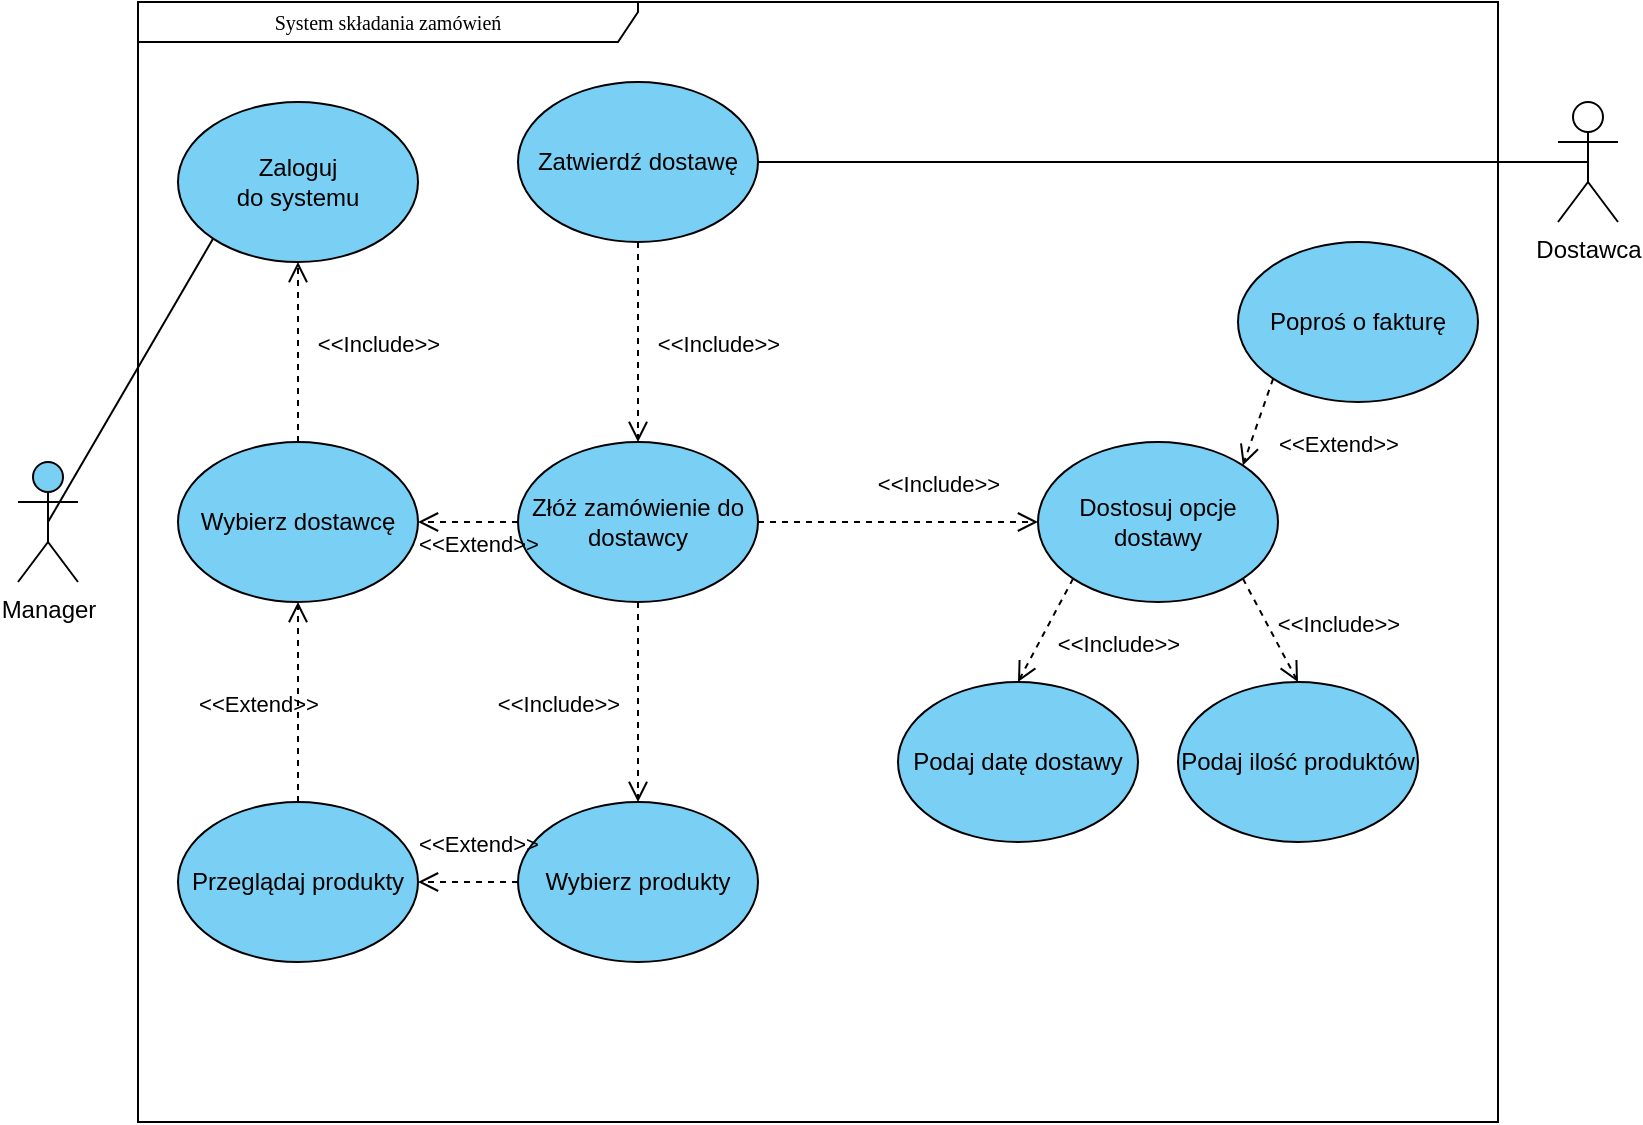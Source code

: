 <mxfile version="26.0.9">
  <diagram name="Page-1" id="c4acf3e9-155e-7222-9cf6-157b1a14988f">
    <mxGraphModel dx="1032" dy="1180" grid="1" gridSize="10" guides="1" tooltips="1" connect="1" arrows="1" fold="1" page="1" pageScale="1" pageWidth="850" pageHeight="1100" background="none" math="0" shadow="0">
      <root>
        <mxCell id="0" />
        <mxCell id="1" parent="0" />
        <mxCell id="17acba5748e5396b-1" value="System składania zamówień" style="shape=umlFrame;whiteSpace=wrap;html=1;rounded=0;shadow=0;comic=0;labelBackgroundColor=none;strokeWidth=1;fontFamily=Verdana;fontSize=10;align=center;width=250;height=20;" parent="1" vertex="1">
          <mxGeometry x="80" y="40" width="680" height="560" as="geometry" />
        </mxCell>
        <mxCell id="QQ5KWBCE0LgN9xvqeI5i-3" value="Dostawca" style="shape=umlActor;verticalLabelPosition=bottom;verticalAlign=top;html=1;" parent="1" vertex="1">
          <mxGeometry x="790" y="90" width="30" height="60" as="geometry" />
        </mxCell>
        <mxCell id="QQ5KWBCE0LgN9xvqeI5i-4" value="Manager" style="shape=umlActor;verticalLabelPosition=bottom;verticalAlign=top;html=1;fillColor=light-dark(#7ACFF5,var(--ge-dark-color, #121212));" parent="1" vertex="1">
          <mxGeometry x="20" y="270" width="30" height="60" as="geometry" />
        </mxCell>
        <mxCell id="QQ5KWBCE0LgN9xvqeI5i-6" value="Zaloguj&lt;div&gt;do systemu&lt;/div&gt;" style="ellipse;whiteSpace=wrap;html=1;fillColor=light-dark(#7ACFF5,var(--ge-dark-color, #121212));" parent="1" vertex="1">
          <mxGeometry x="100" y="90" width="120" height="80" as="geometry" />
        </mxCell>
        <mxCell id="QQ5KWBCE0LgN9xvqeI5i-18" value="Złóż zamówienie do dostawcy" style="ellipse;whiteSpace=wrap;html=1;fillColor=light-dark(#7ACFF5,var(--ge-dark-color, #121212));" parent="1" vertex="1">
          <mxGeometry x="270" y="260" width="120" height="80" as="geometry" />
        </mxCell>
        <mxCell id="QQ5KWBCE0LgN9xvqeI5i-20" value="" style="endArrow=none;html=1;rounded=0;entryX=0.5;entryY=0.5;entryDx=0;entryDy=0;entryPerimeter=0;exitX=0;exitY=1;exitDx=0;exitDy=0;" parent="1" source="QQ5KWBCE0LgN9xvqeI5i-6" target="QQ5KWBCE0LgN9xvqeI5i-4" edge="1">
          <mxGeometry width="50" height="50" relative="1" as="geometry">
            <mxPoint x="203.793" y="270" as="sourcePoint" />
            <mxPoint x="180" y="500" as="targetPoint" />
          </mxGeometry>
        </mxCell>
        <mxCell id="QQ5KWBCE0LgN9xvqeI5i-22" value="Przeglądaj produkty" style="ellipse;whiteSpace=wrap;html=1;fillColor=light-dark(#7ACFF5,var(--ge-dark-color, #121212));" parent="1" vertex="1">
          <mxGeometry x="100" y="440" width="120" height="80" as="geometry" />
        </mxCell>
        <mxCell id="QQ5KWBCE0LgN9xvqeI5i-40" value="Dostosuj opcje dostawy" style="ellipse;whiteSpace=wrap;html=1;fillColor=light-dark(#7ACFF5,var(--ge-dark-color, #121212));" parent="1" vertex="1">
          <mxGeometry x="530" y="260" width="120" height="80" as="geometry" />
        </mxCell>
        <mxCell id="QQ5KWBCE0LgN9xvqeI5i-42" value="Wybierz produkty" style="ellipse;whiteSpace=wrap;html=1;fillColor=light-dark(#7ACFF5,var(--ge-dark-color, #121212));" parent="1" vertex="1">
          <mxGeometry x="270" y="440" width="120" height="80" as="geometry" />
        </mxCell>
        <mxCell id="QQ5KWBCE0LgN9xvqeI5i-47" value="Podaj datę dostawy" style="ellipse;whiteSpace=wrap;html=1;fillColor=light-dark(#7ACFF5,var(--ge-dark-color, #121212));" parent="1" vertex="1">
          <mxGeometry x="460" y="380" width="120" height="80" as="geometry" />
        </mxCell>
        <mxCell id="QQ5KWBCE0LgN9xvqeI5i-50" value="Podaj ilość produktów" style="ellipse;whiteSpace=wrap;html=1;fillColor=light-dark(#7ACFF5,var(--ge-dark-color, #121212));" parent="1" vertex="1">
          <mxGeometry x="600" y="380" width="120" height="80" as="geometry" />
        </mxCell>
        <mxCell id="QQ5KWBCE0LgN9xvqeI5i-55" value="" style="endArrow=block;dashed=1;endFill=0;endSize=12;html=1;rounded=0;exitX=0.5;exitY=0;exitDx=0;exitDy=0;" parent="1" source="QQ5KWBCE0LgN9xvqeI5i-18" edge="1">
          <mxGeometry width="160" relative="1" as="geometry">
            <mxPoint x="330" y="290" as="sourcePoint" />
            <mxPoint x="330" y="260" as="targetPoint" />
          </mxGeometry>
        </mxCell>
        <mxCell id="QQ5KWBCE0LgN9xvqeI5i-56" value="Zatwierdź dostawę" style="ellipse;whiteSpace=wrap;html=1;fillColor=light-dark(#7ACFF5,var(--ge-dark-color, #121212));" parent="1" vertex="1">
          <mxGeometry x="270" y="80" width="120" height="80" as="geometry" />
        </mxCell>
        <mxCell id="QQ5KWBCE0LgN9xvqeI5i-57" value="Poproś o fakturę" style="ellipse;whiteSpace=wrap;html=1;fillColor=light-dark(#7ACFF5,var(--ge-dark-color, #121212));" parent="1" vertex="1">
          <mxGeometry x="630" y="160" width="120" height="80" as="geometry" />
        </mxCell>
        <mxCell id="QQ5KWBCE0LgN9xvqeI5i-60" value="" style="endArrow=none;html=1;rounded=0;entryX=1;entryY=0.5;entryDx=0;entryDy=0;exitX=0.5;exitY=0.5;exitDx=0;exitDy=0;exitPerimeter=0;" parent="1" source="QQ5KWBCE0LgN9xvqeI5i-3" target="QQ5KWBCE0LgN9xvqeI5i-56" edge="1">
          <mxGeometry width="50" height="50" relative="1" as="geometry">
            <mxPoint x="660" y="119.58" as="sourcePoint" />
            <mxPoint x="425" y="119.58" as="targetPoint" />
          </mxGeometry>
        </mxCell>
        <mxCell id="jDxJ3nEQW5NcqJ4cEtkL-1" value="&amp;lt;&amp;lt;Include&amp;gt;&amp;gt;" style="endArrow=open;startArrow=none;endFill=0;startFill=0;endSize=8;html=1;verticalAlign=bottom;dashed=1;labelBackgroundColor=none;rounded=0;exitX=0.5;exitY=1;exitDx=0;exitDy=0;entryX=0.5;entryY=0;entryDx=0;entryDy=0;" parent="1" source="QQ5KWBCE0LgN9xvqeI5i-56" target="QQ5KWBCE0LgN9xvqeI5i-18" edge="1">
          <mxGeometry x="0.2" y="40" width="160" relative="1" as="geometry">
            <mxPoint x="420" y="190" as="sourcePoint" />
            <mxPoint x="580" y="190" as="targetPoint" />
            <mxPoint as="offset" />
          </mxGeometry>
        </mxCell>
        <mxCell id="jDxJ3nEQW5NcqJ4cEtkL-2" value="&amp;lt;&amp;lt;Include&amp;gt;&amp;gt;" style="endArrow=open;startArrow=none;endFill=0;startFill=0;endSize=8;html=1;verticalAlign=bottom;dashed=1;labelBackgroundColor=none;rounded=0;exitX=1;exitY=0.5;exitDx=0;exitDy=0;entryX=0;entryY=0.5;entryDx=0;entryDy=0;" parent="1" source="QQ5KWBCE0LgN9xvqeI5i-18" target="QQ5KWBCE0LgN9xvqeI5i-40" edge="1">
          <mxGeometry x="0.286" y="10" width="160" relative="1" as="geometry">
            <mxPoint x="450" y="160" as="sourcePoint" />
            <mxPoint x="450" y="260" as="targetPoint" />
            <mxPoint as="offset" />
          </mxGeometry>
        </mxCell>
        <mxCell id="jDxJ3nEQW5NcqJ4cEtkL-3" value="&amp;lt;&amp;lt;Extend&amp;gt;&amp;gt;" style="endArrow=open;startArrow=none;endFill=0;startFill=0;endSize=8;html=1;verticalAlign=bottom;dashed=1;labelBackgroundColor=none;rounded=0;exitX=0;exitY=1;exitDx=0;exitDy=0;entryX=1;entryY=0;entryDx=0;entryDy=0;" parent="1" source="QQ5KWBCE0LgN9xvqeI5i-57" target="QQ5KWBCE0LgN9xvqeI5i-40" edge="1">
          <mxGeometry x="0.235" y="44" width="160" relative="1" as="geometry">
            <mxPoint x="440" y="220" as="sourcePoint" />
            <mxPoint x="580" y="220" as="targetPoint" />
            <mxPoint as="offset" />
          </mxGeometry>
        </mxCell>
        <mxCell id="jDxJ3nEQW5NcqJ4cEtkL-4" value="Wybierz dostawcę" style="ellipse;whiteSpace=wrap;html=1;fillColor=light-dark(#7ACFF5,var(--ge-dark-color, #121212));" parent="1" vertex="1">
          <mxGeometry x="100" y="260" width="120" height="80" as="geometry" />
        </mxCell>
        <mxCell id="jDxJ3nEQW5NcqJ4cEtkL-6" value="&amp;lt;&amp;lt;Include&amp;gt;&amp;gt;" style="endArrow=open;startArrow=none;endFill=0;startFill=0;endSize=8;html=1;verticalAlign=bottom;dashed=1;labelBackgroundColor=none;rounded=0;exitX=0.5;exitY=0;exitDx=0;exitDy=0;entryX=0.5;entryY=1;entryDx=0;entryDy=0;" parent="1" source="jDxJ3nEQW5NcqJ4cEtkL-4" target="QQ5KWBCE0LgN9xvqeI5i-6" edge="1">
          <mxGeometry x="-0.111" y="-40" width="160" relative="1" as="geometry">
            <mxPoint x="230" y="150" as="sourcePoint" />
            <mxPoint x="230" y="250" as="targetPoint" />
            <mxPoint as="offset" />
          </mxGeometry>
        </mxCell>
        <mxCell id="jDxJ3nEQW5NcqJ4cEtkL-8" value="&amp;lt;&amp;lt;Extend&amp;gt;&amp;gt;" style="endArrow=open;startArrow=none;endFill=0;startFill=0;endSize=8;html=1;verticalAlign=bottom;dashed=1;labelBackgroundColor=none;rounded=0;exitX=0;exitY=0.5;exitDx=0;exitDy=0;entryX=1;entryY=0.5;entryDx=0;entryDy=0;" parent="1" source="QQ5KWBCE0LgN9xvqeI5i-18" target="jDxJ3nEQW5NcqJ4cEtkL-4" edge="1">
          <mxGeometry x="-0.2" y="20" width="160" relative="1" as="geometry">
            <mxPoint x="250" y="290" as="sourcePoint" />
            <mxPoint x="250" y="200" as="targetPoint" />
            <mxPoint as="offset" />
          </mxGeometry>
        </mxCell>
        <mxCell id="jDxJ3nEQW5NcqJ4cEtkL-9" value="&amp;lt;&amp;lt;Extend&amp;gt;&amp;gt;" style="endArrow=open;startArrow=none;endFill=0;startFill=0;endSize=8;html=1;verticalAlign=bottom;dashed=1;labelBackgroundColor=none;rounded=0;exitX=0.5;exitY=0;exitDx=0;exitDy=0;entryX=0.5;entryY=1;entryDx=0;entryDy=0;" parent="1" source="QQ5KWBCE0LgN9xvqeI5i-22" target="jDxJ3nEQW5NcqJ4cEtkL-4" edge="1">
          <mxGeometry x="-0.2" y="20" width="160" relative="1" as="geometry">
            <mxPoint x="210" y="390" as="sourcePoint" />
            <mxPoint x="160" y="390" as="targetPoint" />
            <mxPoint as="offset" />
          </mxGeometry>
        </mxCell>
        <mxCell id="jDxJ3nEQW5NcqJ4cEtkL-10" value="&amp;lt;&amp;lt;Extend&amp;gt;&amp;gt;" style="endArrow=open;startArrow=none;endFill=0;startFill=0;endSize=8;html=1;verticalAlign=bottom;dashed=1;labelBackgroundColor=none;rounded=0;exitX=0;exitY=0.5;exitDx=0;exitDy=0;entryX=1;entryY=0.5;entryDx=0;entryDy=0;" parent="1" source="QQ5KWBCE0LgN9xvqeI5i-42" target="QQ5KWBCE0LgN9xvqeI5i-22" edge="1">
          <mxGeometry x="-0.2" y="-10" width="160" relative="1" as="geometry">
            <mxPoint x="270" y="410" as="sourcePoint" />
            <mxPoint x="220" y="410" as="targetPoint" />
            <mxPoint as="offset" />
          </mxGeometry>
        </mxCell>
        <mxCell id="jDxJ3nEQW5NcqJ4cEtkL-11" value="&amp;lt;&amp;lt;Include&amp;gt;&amp;gt;" style="endArrow=open;startArrow=none;endFill=0;startFill=0;endSize=8;html=1;verticalAlign=bottom;dashed=1;labelBackgroundColor=none;rounded=0;exitX=0.5;exitY=1;exitDx=0;exitDy=0;entryX=0.5;entryY=0;entryDx=0;entryDy=0;" parent="1" source="QQ5KWBCE0LgN9xvqeI5i-18" target="QQ5KWBCE0LgN9xvqeI5i-42" edge="1">
          <mxGeometry x="0.2" y="-40" width="160" relative="1" as="geometry">
            <mxPoint x="290" y="430" as="sourcePoint" />
            <mxPoint x="290" y="340" as="targetPoint" />
            <mxPoint as="offset" />
          </mxGeometry>
        </mxCell>
        <mxCell id="jDxJ3nEQW5NcqJ4cEtkL-13" value="&amp;lt;&amp;lt;Include&amp;gt;&amp;gt;" style="endArrow=open;startArrow=none;endFill=0;startFill=0;endSize=8;html=1;verticalAlign=bottom;dashed=1;labelBackgroundColor=none;rounded=0;exitX=1;exitY=1;exitDx=0;exitDy=0;entryX=0.5;entryY=0;entryDx=0;entryDy=0;" parent="1" source="QQ5KWBCE0LgN9xvqeI5i-40" target="QQ5KWBCE0LgN9xvqeI5i-50" edge="1">
          <mxGeometry x="0.719" y="27" width="160" relative="1" as="geometry">
            <mxPoint x="400" y="330" as="sourcePoint" />
            <mxPoint x="540" y="330" as="targetPoint" />
            <mxPoint as="offset" />
          </mxGeometry>
        </mxCell>
        <mxCell id="jDxJ3nEQW5NcqJ4cEtkL-14" value="&amp;lt;&amp;lt;Include&amp;gt;&amp;gt;" style="endArrow=open;startArrow=none;endFill=0;startFill=0;endSize=8;html=1;verticalAlign=bottom;dashed=1;labelBackgroundColor=none;rounded=0;exitX=0;exitY=1;exitDx=0;exitDy=0;entryX=0.5;entryY=0;entryDx=0;entryDy=0;" parent="1" source="QQ5KWBCE0LgN9xvqeI5i-40" target="QQ5KWBCE0LgN9xvqeI5i-47" edge="1">
          <mxGeometry x="-0.104" y="39" width="160" relative="1" as="geometry">
            <mxPoint x="576" y="350" as="sourcePoint" />
            <mxPoint x="604" y="402" as="targetPoint" />
            <mxPoint as="offset" />
          </mxGeometry>
        </mxCell>
      </root>
    </mxGraphModel>
  </diagram>
</mxfile>
